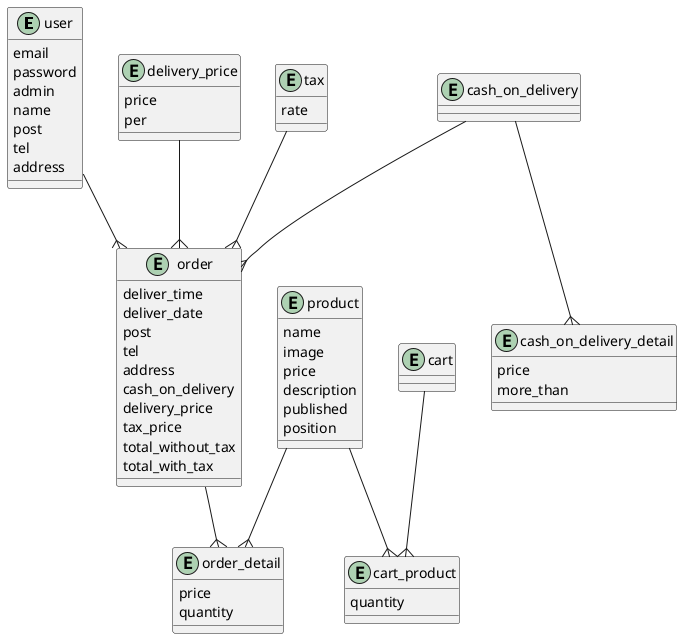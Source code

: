 @startuml

entity "user" {
  email
  password
  admin
  name
  post
  tel
  address
}

entity "cash_on_delivery_detail" {
  price
  more_than
}

entity "cash_on_delivery" {
}

entity "delivery_price" {
  price
  per
}

entity "tax" {
  rate
}

entity "cart" {
}

entity "cart_product" {
  quantity
}

entity "order" {
  deliver_time
  deliver_date
  post
  tel
  address
  cash_on_delivery
  delivery_price
  tax_price
  total_without_tax
  total_with_tax
}

entity "order_detail" {
  price
  quantity
}

entity "product" {
  name
  image
  price
  description
  published
  position
}

cash_on_delivery--{cash_on_delivery_detail
tax--{order
cart--{cart_product
delivery_price--{order
product--{cart_product
cash_on_delivery--{order
user--{order
order--{order_detail
product--{order_detail

@enduml
